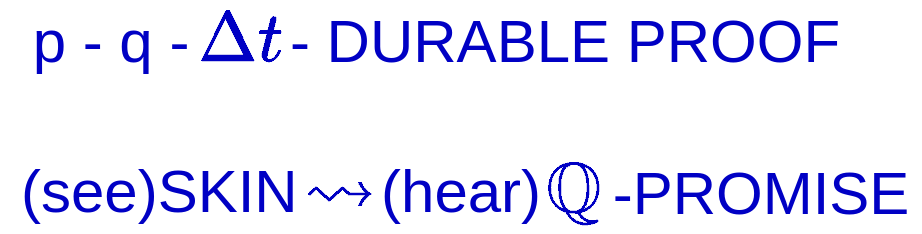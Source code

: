 <mxfile version="17.4.6" type="github">
  <diagram id="ao1pVkzlc-OnDUWH31oD" name="Page-1">
    <mxGraphModel dx="687" dy="739" grid="1" gridSize="10" guides="1" tooltips="1" connect="1" arrows="1" fold="1" page="1" pageScale="1" pageWidth="850" pageHeight="1100" math="1" shadow="0">
      <root>
        <mxCell id="0" />
        <mxCell id="1" parent="0" />
        <mxCell id="Mn6bonQuTWBRIBNI_aKE-1" value="&lt;font style=&quot;font-size: 30px&quot; color=&quot;#0000c4&quot;&gt;$$\Delta t$$&lt;/font&gt;" style="text;html=1;align=center;verticalAlign=middle;resizable=0;points=[];autosize=1;strokeColor=none;fillColor=none;" vertex="1" parent="1">
          <mxGeometry x="220" y="130" width="180" height="30" as="geometry" />
        </mxCell>
        <mxCell id="Mn6bonQuTWBRIBNI_aKE-2" value="p - q -" style="text;html=1;align=center;verticalAlign=middle;resizable=0;points=[];autosize=1;strokeColor=none;fillColor=none;fontSize=30;fontColor=#0000C4;" vertex="1" parent="1">
          <mxGeometry x="200" y="125" width="90" height="40" as="geometry" />
        </mxCell>
        <mxCell id="Mn6bonQuTWBRIBNI_aKE-3" value="- DURABLE PROOF" style="text;html=1;align=center;verticalAlign=middle;resizable=0;points=[];autosize=1;strokeColor=none;fillColor=none;fontSize=30;fontColor=#0000C4;" vertex="1" parent="1">
          <mxGeometry x="327" y="125" width="290" height="40" as="geometry" />
        </mxCell>
        <mxCell id="Mn6bonQuTWBRIBNI_aKE-4" value="(see)SKIN&amp;nbsp; &amp;nbsp; &amp;nbsp;(hear)" style="text;html=1;align=center;verticalAlign=middle;resizable=0;points=[];autosize=1;strokeColor=none;fillColor=none;fontSize=30;fontColor=#0000C4;" vertex="1" parent="1">
          <mxGeometry x="190" y="200" width="280" height="40" as="geometry" />
        </mxCell>
        <mxCell id="Mn6bonQuTWBRIBNI_aKE-5" value="$$\leadsto$$" style="text;html=1;align=center;verticalAlign=middle;resizable=0;points=[];autosize=1;strokeColor=none;fillColor=none;fontSize=30;fontColor=#0000C4;" vertex="1" parent="1">
          <mxGeometry x="264" y="200" width="190" height="40" as="geometry" />
        </mxCell>
        <mxCell id="Mn6bonQuTWBRIBNI_aKE-6" value="$$\mathbb{Q}$$" style="text;html=1;align=center;verticalAlign=middle;resizable=0;points=[];autosize=1;strokeColor=none;fillColor=none;fontSize=30;fontColor=#0000C4;" vertex="1" parent="1">
          <mxGeometry x="361" y="201" width="230" height="40" as="geometry" />
        </mxCell>
        <mxCell id="Mn6bonQuTWBRIBNI_aKE-7" value="-PROMISE" style="text;html=1;align=center;verticalAlign=middle;resizable=0;points=[];autosize=1;strokeColor=none;fillColor=none;fontSize=30;fontColor=#0000C4;" vertex="1" parent="1">
          <mxGeometry x="490" y="201" width="160" height="40" as="geometry" />
        </mxCell>
      </root>
    </mxGraphModel>
  </diagram>
</mxfile>
